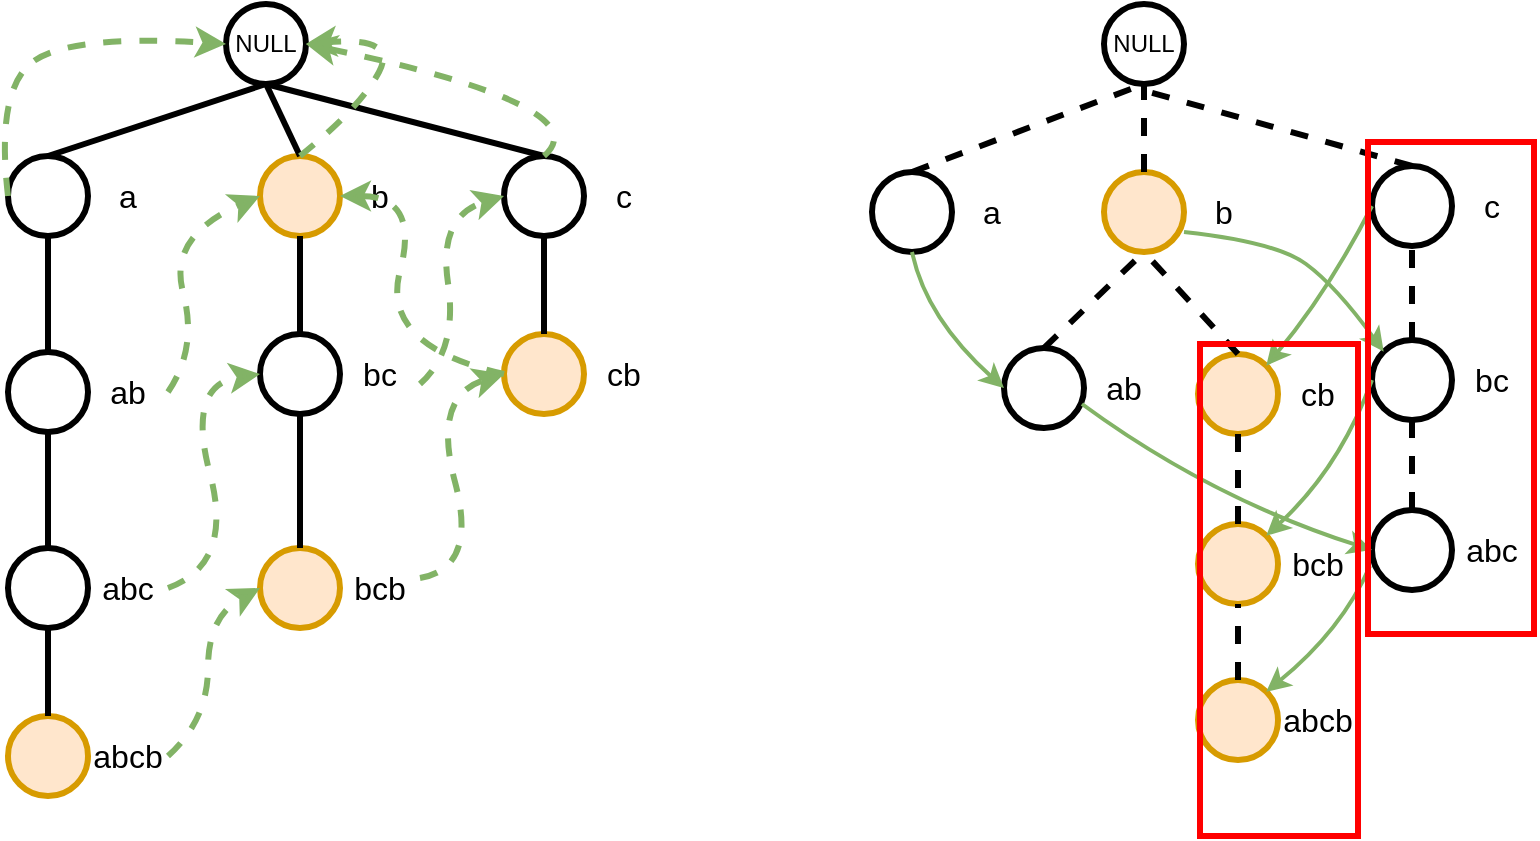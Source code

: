 <mxfile version="13.1.3">
    <diagram id="0HZMSMjvbZc7APweEVPM" name="Page-1">
        <mxGraphModel dx="847" dy="635" grid="0" gridSize="10" guides="1" tooltips="1" connect="1" arrows="1" fold="1" page="1" pageScale="1" pageWidth="1169" pageHeight="1654" math="1" shadow="0">
            <root>
                <mxCell id="0"/>
                <mxCell id="1" parent="0"/>
                <mxCell id="2" value="NULL" style="ellipse;whiteSpace=wrap;html=1;aspect=fixed;strokeWidth=3;" vertex="1" parent="1">
                    <mxGeometry x="209" y="53" width="40" height="40" as="geometry"/>
                </mxCell>
                <mxCell id="9" value="" style="group" vertex="1" connectable="0" parent="1">
                    <mxGeometry x="100" y="129" width="80" height="40" as="geometry"/>
                </mxCell>
                <mxCell id="5" value="" style="ellipse;whiteSpace=wrap;html=1;aspect=fixed;strokeWidth=3;fontSize=14;labelBackgroundColor=none;" vertex="1" parent="9">
                    <mxGeometry width="40" height="40" as="geometry"/>
                </mxCell>
                <mxCell id="8" value="a" style="text;html=1;strokeColor=none;fillColor=none;align=center;verticalAlign=middle;whiteSpace=wrap;rounded=0;fontSize=16;" vertex="1" parent="9">
                    <mxGeometry x="40" y="10" width="40" height="20" as="geometry"/>
                </mxCell>
                <mxCell id="10" value="" style="group" vertex="1" connectable="0" parent="1">
                    <mxGeometry x="100" y="227" width="80" height="40" as="geometry"/>
                </mxCell>
                <mxCell id="11" value="" style="ellipse;whiteSpace=wrap;html=1;aspect=fixed;strokeWidth=3;fontSize=14;" vertex="1" parent="10">
                    <mxGeometry width="40" height="40" as="geometry"/>
                </mxCell>
                <mxCell id="12" value="ab" style="text;html=1;strokeColor=none;fillColor=none;align=center;verticalAlign=middle;whiteSpace=wrap;rounded=0;fontSize=16;" vertex="1" parent="10">
                    <mxGeometry x="40" y="10" width="40" height="20" as="geometry"/>
                </mxCell>
                <mxCell id="13" value="" style="group" vertex="1" connectable="0" parent="1">
                    <mxGeometry x="100" y="325" width="80" height="40" as="geometry"/>
                </mxCell>
                <mxCell id="14" value="" style="ellipse;whiteSpace=wrap;html=1;aspect=fixed;strokeWidth=3;fontSize=14;" vertex="1" parent="13">
                    <mxGeometry width="40" height="40" as="geometry"/>
                </mxCell>
                <mxCell id="15" value="&lt;font style=&quot;font-size: 16px&quot;&gt;abc&lt;br&gt;&lt;/font&gt;" style="text;html=1;strokeColor=none;fillColor=none;align=center;verticalAlign=middle;whiteSpace=wrap;rounded=0;fontSize=14;" vertex="1" parent="13">
                    <mxGeometry x="40" y="10" width="40" height="20" as="geometry"/>
                </mxCell>
                <mxCell id="19" value="" style="group" vertex="1" connectable="0" parent="1">
                    <mxGeometry x="100" y="409" width="80" height="40" as="geometry"/>
                </mxCell>
                <mxCell id="20" value="" style="ellipse;whiteSpace=wrap;html=1;aspect=fixed;strokeWidth=3;fontSize=14;fillColor=#ffe6cc;strokeColor=#d79b00;" vertex="1" parent="19">
                    <mxGeometry width="40" height="40" as="geometry"/>
                </mxCell>
                <mxCell id="21" value="&lt;font style=&quot;font-size: 16px&quot;&gt;abcb&lt;br&gt;&lt;/font&gt;" style="text;html=1;strokeColor=none;fillColor=none;align=center;verticalAlign=middle;whiteSpace=wrap;rounded=0;fontSize=14;" vertex="1" parent="19">
                    <mxGeometry x="40" y="10" width="40" height="20" as="geometry"/>
                </mxCell>
                <mxCell id="22" value="" style="group" vertex="1" connectable="0" parent="1">
                    <mxGeometry x="226" y="129" width="80" height="40" as="geometry"/>
                </mxCell>
                <mxCell id="23" value="" style="ellipse;whiteSpace=wrap;html=1;aspect=fixed;strokeWidth=3;fontSize=14;fillColor=#ffe6cc;strokeColor=#d79b00;" vertex="1" parent="22">
                    <mxGeometry width="40" height="40" as="geometry"/>
                </mxCell>
                <mxCell id="24" value="&lt;font style=&quot;font-size: 16px&quot;&gt;b&lt;br&gt;&lt;/font&gt;" style="text;html=1;strokeColor=none;fillColor=none;align=center;verticalAlign=middle;whiteSpace=wrap;rounded=0;fontSize=14;" vertex="1" parent="22">
                    <mxGeometry x="40" y="10" width="40" height="20" as="geometry"/>
                </mxCell>
                <mxCell id="25" value="" style="group" vertex="1" connectable="0" parent="1">
                    <mxGeometry x="226" y="218" width="80" height="40" as="geometry"/>
                </mxCell>
                <mxCell id="26" value="" style="ellipse;whiteSpace=wrap;html=1;aspect=fixed;strokeWidth=3;fontSize=14;" vertex="1" parent="25">
                    <mxGeometry width="40" height="40" as="geometry"/>
                </mxCell>
                <mxCell id="27" value="&lt;font style=&quot;font-size: 16px&quot;&gt;bc&lt;br&gt;&lt;/font&gt;" style="text;html=1;strokeColor=none;fillColor=none;align=center;verticalAlign=middle;whiteSpace=wrap;rounded=0;fontSize=14;" vertex="1" parent="25">
                    <mxGeometry x="40" y="10" width="40" height="20" as="geometry"/>
                </mxCell>
                <mxCell id="31" value="" style="group" vertex="1" connectable="0" parent="1">
                    <mxGeometry x="226" y="325" width="80" height="40" as="geometry"/>
                </mxCell>
                <mxCell id="32" value="" style="ellipse;whiteSpace=wrap;html=1;aspect=fixed;strokeWidth=3;fontSize=14;fillColor=#ffe6cc;strokeColor=#d79b00;" vertex="1" parent="31">
                    <mxGeometry width="40" height="40" as="geometry"/>
                </mxCell>
                <mxCell id="33" value="&lt;font style=&quot;font-size: 16px&quot;&gt;bcb&lt;br&gt;&lt;/font&gt;" style="text;html=1;strokeColor=none;fillColor=none;align=center;verticalAlign=middle;whiteSpace=wrap;rounded=0;fontSize=14;" vertex="1" parent="31">
                    <mxGeometry x="40" y="10" width="40" height="20" as="geometry"/>
                </mxCell>
                <mxCell id="35" value="" style="group" vertex="1" connectable="0" parent="1">
                    <mxGeometry x="348" y="129" width="80" height="40" as="geometry"/>
                </mxCell>
                <mxCell id="36" value="" style="ellipse;whiteSpace=wrap;html=1;aspect=fixed;strokeWidth=3;fontSize=14;" vertex="1" parent="35">
                    <mxGeometry width="40" height="40" as="geometry"/>
                </mxCell>
                <mxCell id="37" value="&lt;font style=&quot;font-size: 16px&quot;&gt;c&lt;br&gt;&lt;/font&gt;" style="text;html=1;strokeColor=none;fillColor=none;align=center;verticalAlign=middle;whiteSpace=wrap;rounded=0;fontSize=14;" vertex="1" parent="35">
                    <mxGeometry x="40" y="10" width="40" height="20" as="geometry"/>
                </mxCell>
                <mxCell id="38" value="" style="group" vertex="1" connectable="0" parent="1">
                    <mxGeometry x="348" y="218" width="80" height="40" as="geometry"/>
                </mxCell>
                <mxCell id="39" value="" style="ellipse;whiteSpace=wrap;html=1;aspect=fixed;strokeWidth=3;fontSize=14;fillColor=#ffe6cc;strokeColor=#d79b00;" vertex="1" parent="38">
                    <mxGeometry width="40" height="40" as="geometry"/>
                </mxCell>
                <mxCell id="40" value="&lt;font style=&quot;font-size: 16px&quot;&gt;cb&lt;br&gt;&lt;/font&gt;" style="text;html=1;strokeColor=none;fillColor=none;align=center;verticalAlign=middle;whiteSpace=wrap;rounded=0;fontSize=14;" vertex="1" parent="38">
                    <mxGeometry x="40" y="10" width="40" height="20" as="geometry"/>
                </mxCell>
                <mxCell id="41" value="" style="endArrow=none;html=1;fontSize=16;exitX=0.5;exitY=1;exitDx=0;exitDy=0;entryX=0.5;entryY=0;entryDx=0;entryDy=0;strokeWidth=3;" edge="1" parent="1" source="5" target="11">
                    <mxGeometry width="50" height="50" relative="1" as="geometry">
                        <mxPoint x="413" y="325" as="sourcePoint"/>
                        <mxPoint x="463" y="275" as="targetPoint"/>
                    </mxGeometry>
                </mxCell>
                <mxCell id="42" value="" style="endArrow=none;html=1;fontSize=16;exitX=0.5;exitY=1;exitDx=0;exitDy=0;strokeWidth=3;" edge="1" parent="1" source="11" target="14">
                    <mxGeometry width="50" height="50" relative="1" as="geometry">
                        <mxPoint x="130" y="179" as="sourcePoint"/>
                        <mxPoint x="130" y="237" as="targetPoint"/>
                    </mxGeometry>
                </mxCell>
                <mxCell id="43" value="" style="endArrow=none;html=1;fontSize=16;exitX=0.5;exitY=1;exitDx=0;exitDy=0;entryX=0.5;entryY=0;entryDx=0;entryDy=0;strokeWidth=3;" edge="1" parent="1" source="14" target="20">
                    <mxGeometry width="50" height="50" relative="1" as="geometry">
                        <mxPoint x="140" y="189" as="sourcePoint"/>
                        <mxPoint x="140" y="247" as="targetPoint"/>
                    </mxGeometry>
                </mxCell>
                <mxCell id="44" value="" style="endArrow=none;html=1;fontSize=16;strokeWidth=3;" edge="1" parent="1" source="23" target="26">
                    <mxGeometry width="50" height="50" relative="1" as="geometry">
                        <mxPoint x="249" y="172" as="sourcePoint"/>
                        <mxPoint x="150" y="257" as="targetPoint"/>
                    </mxGeometry>
                </mxCell>
                <mxCell id="45" value="" style="endArrow=none;html=1;fontSize=16;entryX=0.5;entryY=0;entryDx=0;entryDy=0;strokeWidth=3;exitX=0.5;exitY=1;exitDx=0;exitDy=0;" edge="1" parent="1" source="26" target="32">
                    <mxGeometry width="50" height="50" relative="1" as="geometry">
                        <mxPoint x="266" y="274" as="sourcePoint"/>
                        <mxPoint x="160" y="267" as="targetPoint"/>
                    </mxGeometry>
                </mxCell>
                <mxCell id="47" value="" style="endArrow=none;html=1;fontSize=16;exitX=0.5;exitY=1;exitDx=0;exitDy=0;strokeWidth=3;" edge="1" parent="1" source="36" target="39">
                    <mxGeometry width="50" height="50" relative="1" as="geometry">
                        <mxPoint x="170" y="219" as="sourcePoint"/>
                        <mxPoint x="170" y="277" as="targetPoint"/>
                    </mxGeometry>
                </mxCell>
                <mxCell id="48" value="" style="endArrow=none;html=1;fontSize=16;exitX=0.5;exitY=0;exitDx=0;exitDy=0;entryX=0.5;entryY=1;entryDx=0;entryDy=0;strokeWidth=3;" edge="1" parent="1" source="5" target="2">
                    <mxGeometry width="50" height="50" relative="1" as="geometry">
                        <mxPoint x="180" y="229" as="sourcePoint"/>
                        <mxPoint x="180" y="287" as="targetPoint"/>
                    </mxGeometry>
                </mxCell>
                <mxCell id="49" value="" style="endArrow=none;html=1;fontSize=16;exitX=0.5;exitY=1;exitDx=0;exitDy=0;entryX=0.5;entryY=0;entryDx=0;entryDy=0;strokeWidth=3;" edge="1" parent="1" source="2" target="23">
                    <mxGeometry width="50" height="50" relative="1" as="geometry">
                        <mxPoint x="190" y="239" as="sourcePoint"/>
                        <mxPoint x="190" y="297" as="targetPoint"/>
                    </mxGeometry>
                </mxCell>
                <mxCell id="50" value="" style="endArrow=none;html=1;fontSize=16;exitX=0.5;exitY=1;exitDx=0;exitDy=0;entryX=0.5;entryY=0;entryDx=0;entryDy=0;strokeWidth=3;" edge="1" parent="1" source="2" target="36">
                    <mxGeometry width="50" height="50" relative="1" as="geometry">
                        <mxPoint x="200" y="249" as="sourcePoint"/>
                        <mxPoint x="200" y="307" as="targetPoint"/>
                    </mxGeometry>
                </mxCell>
                <mxCell id="53" value="" style="curved=1;endArrow=classic;html=1;strokeWidth=3;fontSize=16;exitX=1;exitY=0.5;exitDx=0;exitDy=0;entryX=0;entryY=0.5;entryDx=0;entryDy=0;fillColor=#d5e8d4;strokeColor=#82b366;dashed=1;" edge="1" parent="1" source="21" target="32">
                    <mxGeometry width="50" height="50" relative="1" as="geometry">
                        <mxPoint x="413" y="325" as="sourcePoint"/>
                        <mxPoint x="463" y="275" as="targetPoint"/>
                        <Array as="points">
                            <mxPoint x="200" y="411"/>
                            <mxPoint x="200" y="359"/>
                        </Array>
                    </mxGeometry>
                </mxCell>
                <mxCell id="54" value="" style="curved=1;endArrow=classic;html=1;strokeWidth=3;fontSize=16;exitX=1;exitY=0.25;exitDx=0;exitDy=0;entryX=0;entryY=0.5;entryDx=0;entryDy=0;fillColor=#d5e8d4;strokeColor=#82b366;dashed=1;" edge="1" parent="1" source="33" target="39">
                    <mxGeometry width="50" height="50" relative="1" as="geometry">
                        <mxPoint x="190" y="439" as="sourcePoint"/>
                        <mxPoint x="256" y="375" as="targetPoint"/>
                        <Array as="points">
                            <mxPoint x="335" y="335"/>
                            <mxPoint x="312" y="249"/>
                        </Array>
                    </mxGeometry>
                </mxCell>
                <mxCell id="55" value="" style="curved=1;endArrow=classic;html=1;strokeWidth=3;fontSize=16;exitX=0;exitY=0.5;exitDx=0;exitDy=0;fillColor=#d5e8d4;strokeColor=#82b366;dashed=1;entryX=0;entryY=0.5;entryDx=0;entryDy=0;" edge="1" parent="1" source="39" target="24">
                    <mxGeometry width="50" height="50" relative="1" as="geometry">
                        <mxPoint x="200" y="449" as="sourcePoint"/>
                        <mxPoint x="578" y="470" as="targetPoint"/>
                        <Array as="points">
                            <mxPoint x="286" y="224"/>
                            <mxPoint x="306" y="149"/>
                        </Array>
                    </mxGeometry>
                </mxCell>
                <mxCell id="56" value="" style="curved=1;endArrow=classic;html=1;strokeWidth=3;fontSize=16;exitX=1;exitY=0.5;exitDx=0;exitDy=0;fillColor=#d5e8d4;strokeColor=#82b366;dashed=1;entryX=0;entryY=0.5;entryDx=0;entryDy=0;" edge="1" parent="1" source="15" target="26">
                    <mxGeometry width="50" height="50" relative="1" as="geometry">
                        <mxPoint x="210" y="459" as="sourcePoint"/>
                        <mxPoint x="267" y="281" as="targetPoint"/>
                        <Array as="points">
                            <mxPoint x="213" y="333"/>
                            <mxPoint x="189" y="243"/>
                        </Array>
                    </mxGeometry>
                </mxCell>
                <mxCell id="57" value="" style="curved=1;endArrow=classic;html=1;strokeWidth=3;fontSize=16;exitX=1;exitY=0.5;exitDx=0;exitDy=0;entryX=0;entryY=0.5;entryDx=0;entryDy=0;fillColor=#d5e8d4;strokeColor=#82b366;dashed=1;" edge="1" parent="1" source="12" target="23">
                    <mxGeometry width="50" height="50" relative="1" as="geometry">
                        <mxPoint x="220" y="469" as="sourcePoint"/>
                        <mxPoint x="286" y="405" as="targetPoint"/>
                        <Array as="points">
                            <mxPoint x="195" y="225"/>
                            <mxPoint x="180" y="169"/>
                        </Array>
                    </mxGeometry>
                </mxCell>
                <mxCell id="58" value="" style="curved=1;endArrow=classic;html=1;strokeWidth=3;fontSize=16;exitX=1;exitY=0.75;exitDx=0;exitDy=0;entryX=0;entryY=0.5;entryDx=0;entryDy=0;fillColor=#d5e8d4;strokeColor=#82b366;dashed=1;" edge="1" parent="1" source="27" target="36">
                    <mxGeometry width="50" height="50" relative="1" as="geometry">
                        <mxPoint x="230" y="479" as="sourcePoint"/>
                        <mxPoint x="296" y="415" as="targetPoint"/>
                        <Array as="points">
                            <mxPoint x="325" y="226"/>
                            <mxPoint x="315" y="159"/>
                        </Array>
                    </mxGeometry>
                </mxCell>
                <mxCell id="60" value="NULL" style="ellipse;whiteSpace=wrap;html=1;aspect=fixed;strokeWidth=3;" vertex="1" parent="1">
                    <mxGeometry x="648" y="53" width="40" height="40" as="geometry"/>
                </mxCell>
                <mxCell id="61" value="" style="group" vertex="1" connectable="0" parent="1">
                    <mxGeometry x="532" y="137" width="80" height="40" as="geometry"/>
                </mxCell>
                <mxCell id="62" value="" style="ellipse;whiteSpace=wrap;html=1;aspect=fixed;strokeWidth=3;fontSize=14;" vertex="1" parent="61">
                    <mxGeometry width="40" height="40" as="geometry"/>
                </mxCell>
                <mxCell id="63" value="a" style="text;html=1;strokeColor=none;fillColor=none;align=center;verticalAlign=middle;whiteSpace=wrap;rounded=0;fontSize=16;" vertex="1" parent="61">
                    <mxGeometry x="40" y="10" width="40" height="20" as="geometry"/>
                </mxCell>
                <mxCell id="64" value="" style="group" vertex="1" connectable="0" parent="1">
                    <mxGeometry x="695" y="228" width="80" height="40" as="geometry"/>
                </mxCell>
                <mxCell id="65" value="" style="ellipse;whiteSpace=wrap;html=1;aspect=fixed;strokeWidth=3;fontSize=14;fillColor=#ffe6cc;strokeColor=#d79b00;" vertex="1" parent="64">
                    <mxGeometry width="40" height="40" as="geometry"/>
                </mxCell>
                <mxCell id="66" value="cb" style="text;html=1;strokeColor=none;fillColor=none;align=center;verticalAlign=middle;whiteSpace=wrap;rounded=0;fontSize=16;" vertex="1" parent="64">
                    <mxGeometry x="40" y="10" width="40" height="20" as="geometry"/>
                </mxCell>
                <mxCell id="67" value="" style="group" vertex="1" connectable="0" parent="1">
                    <mxGeometry x="695" y="313" width="80" height="40" as="geometry"/>
                </mxCell>
                <mxCell id="68" value="" style="ellipse;whiteSpace=wrap;html=1;aspect=fixed;strokeWidth=3;fontSize=14;fillColor=#ffe6cc;strokeColor=#d79b00;" vertex="1" parent="67">
                    <mxGeometry width="40" height="40" as="geometry"/>
                </mxCell>
                <mxCell id="69" value="bcb" style="text;html=1;strokeColor=none;fillColor=none;align=center;verticalAlign=middle;whiteSpace=wrap;rounded=0;fontSize=16;" vertex="1" parent="67">
                    <mxGeometry x="40" y="10" width="40" height="20" as="geometry"/>
                </mxCell>
                <mxCell id="70" value="" style="group" vertex="1" connectable="0" parent="1">
                    <mxGeometry x="695" y="391" width="80" height="40" as="geometry"/>
                </mxCell>
                <mxCell id="71" value="" style="ellipse;whiteSpace=wrap;html=1;aspect=fixed;strokeWidth=3;fontSize=14;fillColor=#ffe6cc;strokeColor=#d79b00;" vertex="1" parent="70">
                    <mxGeometry width="40" height="40" as="geometry"/>
                </mxCell>
                <mxCell id="72" value="abcb" style="text;html=1;strokeColor=none;fillColor=none;align=center;verticalAlign=middle;whiteSpace=wrap;rounded=0;fontSize=16;" vertex="1" parent="70">
                    <mxGeometry x="40" y="10" width="40" height="20" as="geometry"/>
                </mxCell>
                <mxCell id="73" value="" style="group" vertex="1" connectable="0" parent="1">
                    <mxGeometry x="648" y="137" width="80" height="40" as="geometry"/>
                </mxCell>
                <mxCell id="74" value="" style="ellipse;whiteSpace=wrap;html=1;aspect=fixed;strokeWidth=3;fontSize=14;fillColor=#ffe6cc;strokeColor=#d79b00;" vertex="1" parent="73">
                    <mxGeometry width="40" height="40" as="geometry"/>
                </mxCell>
                <mxCell id="75" value="b" style="text;html=1;strokeColor=none;fillColor=none;align=center;verticalAlign=middle;whiteSpace=wrap;rounded=0;fontSize=16;" vertex="1" parent="73">
                    <mxGeometry x="40" y="10" width="40" height="20" as="geometry"/>
                </mxCell>
                <mxCell id="76" value="" style="group" vertex="1" connectable="0" parent="1">
                    <mxGeometry x="598" y="225" width="80" height="40" as="geometry"/>
                </mxCell>
                <mxCell id="77" value="" style="ellipse;whiteSpace=wrap;html=1;aspect=fixed;strokeWidth=3;fontSize=14;" vertex="1" parent="76">
                    <mxGeometry width="40" height="40" as="geometry"/>
                </mxCell>
                <mxCell id="78" value="ab" style="text;html=1;strokeColor=none;fillColor=none;align=center;verticalAlign=middle;whiteSpace=wrap;rounded=0;fontSize=16;" vertex="1" parent="76">
                    <mxGeometry x="40" y="10" width="40" height="20" as="geometry"/>
                </mxCell>
                <mxCell id="79" value="" style="group" vertex="1" connectable="0" parent="1">
                    <mxGeometry x="782" y="306" width="80" height="40" as="geometry"/>
                </mxCell>
                <mxCell id="80" value="" style="ellipse;whiteSpace=wrap;html=1;aspect=fixed;strokeWidth=3;fontSize=14;" vertex="1" parent="79">
                    <mxGeometry width="40" height="40" as="geometry"/>
                </mxCell>
                <mxCell id="81" value="abc" style="text;html=1;strokeColor=none;fillColor=none;align=center;verticalAlign=middle;whiteSpace=wrap;rounded=0;fontSize=16;" vertex="1" parent="79">
                    <mxGeometry x="40" y="10" width="40" height="20" as="geometry"/>
                </mxCell>
                <mxCell id="85" value="" style="group" vertex="1" connectable="0" parent="1">
                    <mxGeometry x="782" y="221" width="80" height="40" as="geometry"/>
                </mxCell>
                <mxCell id="86" value="" style="ellipse;whiteSpace=wrap;html=1;aspect=fixed;strokeWidth=3;fontSize=14;" vertex="1" parent="85">
                    <mxGeometry width="40" height="40" as="geometry"/>
                </mxCell>
                <mxCell id="87" value="bc" style="text;html=1;strokeColor=none;fillColor=none;align=center;verticalAlign=middle;whiteSpace=wrap;rounded=0;fontSize=16;" vertex="1" parent="85">
                    <mxGeometry x="40" y="10" width="40" height="20" as="geometry"/>
                </mxCell>
                <mxCell id="88" value="" style="curved=1;endArrow=classic;html=1;strokeWidth=3;fontSize=16;exitX=0;exitY=0.5;exitDx=0;exitDy=0;entryX=0;entryY=0.5;entryDx=0;entryDy=0;fillColor=#d5e8d4;strokeColor=#82b366;dashed=1;" edge="1" parent="1" source="5" target="2">
                    <mxGeometry width="50" height="50" relative="1" as="geometry">
                        <mxPoint x="190" y="257" as="sourcePoint"/>
                        <mxPoint x="236" y="159" as="targetPoint"/>
                        <Array as="points">
                            <mxPoint x="94" y="98"/>
                            <mxPoint x="128" y="68"/>
                        </Array>
                    </mxGeometry>
                </mxCell>
                <mxCell id="91" value="" style="curved=1;endArrow=classic;html=1;strokeWidth=3;fontSize=16;exitX=0.5;exitY=0;exitDx=0;exitDy=0;fillColor=#d5e8d4;strokeColor=#82b366;dashed=1;entryX=1;entryY=0.5;entryDx=0;entryDy=0;" edge="1" parent="1" source="23" target="2">
                    <mxGeometry width="50" height="50" relative="1" as="geometry">
                        <mxPoint x="110" y="159" as="sourcePoint"/>
                        <mxPoint x="252" y="69" as="targetPoint"/>
                        <Array as="points">
                            <mxPoint x="276" y="105"/>
                            <mxPoint x="295" y="69"/>
                        </Array>
                    </mxGeometry>
                </mxCell>
                <mxCell id="92" value="" style="curved=1;endArrow=classic;html=1;strokeWidth=3;fontSize=16;exitX=0.5;exitY=0;exitDx=0;exitDy=0;fillColor=#d5e8d4;strokeColor=#82b366;dashed=1;entryX=1;entryY=0.5;entryDx=0;entryDy=0;" edge="1" parent="1" source="36" target="2">
                    <mxGeometry width="50" height="50" relative="1" as="geometry">
                        <mxPoint x="120" y="169" as="sourcePoint"/>
                        <mxPoint x="397" y="54" as="targetPoint"/>
                        <Array as="points">
                            <mxPoint x="397" y="104"/>
                        </Array>
                    </mxGeometry>
                </mxCell>
                <mxCell id="96" value="" style="group" vertex="1" connectable="0" parent="1">
                    <mxGeometry x="782" y="134" width="80" height="40" as="geometry"/>
                </mxCell>
                <mxCell id="97" value="" style="ellipse;whiteSpace=wrap;html=1;aspect=fixed;strokeWidth=3;fontSize=14;" vertex="1" parent="96">
                    <mxGeometry width="40" height="40" as="geometry"/>
                </mxCell>
                <mxCell id="98" value="c" style="text;html=1;strokeColor=none;fillColor=none;align=center;verticalAlign=middle;whiteSpace=wrap;rounded=0;fontSize=16;" vertex="1" parent="96">
                    <mxGeometry x="40" y="10" width="40" height="20" as="geometry"/>
                </mxCell>
                <mxCell id="102" value="" style="endArrow=none;html=1;dashed=1;strokeWidth=3;fontSize=16;exitX=0.5;exitY=0;exitDx=0;exitDy=0;entryX=0.5;entryY=1;entryDx=0;entryDy=0;" edge="1" parent="1" source="62" target="60">
                    <mxGeometry width="50" height="50" relative="1" as="geometry">
                        <mxPoint x="636" y="352" as="sourcePoint"/>
                        <mxPoint x="686" y="302" as="targetPoint"/>
                    </mxGeometry>
                </mxCell>
                <mxCell id="103" value="" style="endArrow=none;html=1;dashed=1;strokeWidth=3;fontSize=16;entryX=0.5;entryY=1;entryDx=0;entryDy=0;" edge="1" parent="1" source="74" target="60">
                    <mxGeometry width="50" height="50" relative="1" as="geometry">
                        <mxPoint x="562" y="147" as="sourcePoint"/>
                        <mxPoint x="678" y="103" as="targetPoint"/>
                    </mxGeometry>
                </mxCell>
                <mxCell id="104" value="" style="endArrow=none;html=1;dashed=1;strokeWidth=3;fontSize=16;exitX=0.5;exitY=0;exitDx=0;exitDy=0;" edge="1" parent="1" source="97">
                    <mxGeometry width="50" height="50" relative="1" as="geometry">
                        <mxPoint x="572" y="157" as="sourcePoint"/>
                        <mxPoint x="667" y="96" as="targetPoint"/>
                    </mxGeometry>
                </mxCell>
                <mxCell id="105" value="" style="endArrow=none;html=1;dashed=1;strokeWidth=3;fontSize=16;exitX=0.5;exitY=0;exitDx=0;exitDy=0;entryX=0.5;entryY=1;entryDx=0;entryDy=0;" edge="1" parent="1" source="65" target="74">
                    <mxGeometry width="50" height="50" relative="1" as="geometry">
                        <mxPoint x="812" y="144" as="sourcePoint"/>
                        <mxPoint x="677" y="106" as="targetPoint"/>
                    </mxGeometry>
                </mxCell>
                <mxCell id="106" value="" style="endArrow=none;html=1;dashed=1;strokeWidth=3;fontSize=16;exitX=0.5;exitY=0;exitDx=0;exitDy=0;entryX=0.5;entryY=1;entryDx=0;entryDy=0;" edge="1" parent="1" source="77" target="74">
                    <mxGeometry width="50" height="50" relative="1" as="geometry">
                        <mxPoint x="822" y="154" as="sourcePoint"/>
                        <mxPoint x="670" y="185" as="targetPoint"/>
                    </mxGeometry>
                </mxCell>
                <mxCell id="107" value="" style="endArrow=none;html=1;dashed=1;strokeWidth=3;fontSize=16;entryX=0.5;entryY=1;entryDx=0;entryDy=0;" edge="1" parent="1" source="68" target="65">
                    <mxGeometry width="50" height="50" relative="1" as="geometry">
                        <mxPoint x="926" y="171" as="sourcePoint"/>
                        <mxPoint x="791" y="133" as="targetPoint"/>
                    </mxGeometry>
                </mxCell>
                <mxCell id="108" value="" style="endArrow=none;html=1;dashed=1;strokeWidth=3;fontSize=16;entryX=0.5;entryY=1;entryDx=0;entryDy=0;" edge="1" parent="1" source="71" target="68">
                    <mxGeometry width="50" height="50" relative="1" as="geometry">
                        <mxPoint x="863" y="396" as="sourcePoint"/>
                        <mxPoint x="728" y="358" as="targetPoint"/>
                    </mxGeometry>
                </mxCell>
                <mxCell id="111" value="" style="endArrow=none;html=1;dashed=1;strokeWidth=3;fontSize=16;exitX=0.5;exitY=0;exitDx=0;exitDy=0;entryX=0.5;entryY=1;entryDx=0;entryDy=0;" edge="1" parent="1" source="86" target="97">
                    <mxGeometry width="50" height="50" relative="1" as="geometry">
                        <mxPoint x="852" y="184" as="sourcePoint"/>
                        <mxPoint x="809" y="184" as="targetPoint"/>
                    </mxGeometry>
                </mxCell>
                <mxCell id="112" value="" style="endArrow=none;html=1;dashed=1;strokeWidth=3;fontSize=16;entryX=0.5;entryY=1;entryDx=0;entryDy=0;" edge="1" parent="1" source="80" target="86">
                    <mxGeometry width="50" height="50" relative="1" as="geometry">
                        <mxPoint x="862" y="194" as="sourcePoint"/>
                        <mxPoint x="727" y="156" as="targetPoint"/>
                    </mxGeometry>
                </mxCell>
                <mxCell id="114" value="" style="curved=1;endArrow=classic;html=1;strokeWidth=2;fontSize=16;exitX=0.5;exitY=1;exitDx=0;exitDy=0;entryX=0;entryY=0.5;entryDx=0;entryDy=0;fillColor=#d5e8d4;strokeColor=#82b366;" edge="1" parent="1" source="62" target="77">
                    <mxGeometry width="50" height="50" relative="1" as="geometry">
                        <mxPoint x="493" y="328" as="sourcePoint"/>
                        <mxPoint x="543" y="278" as="targetPoint"/>
                        <Array as="points">
                            <mxPoint x="559" y="210"/>
                        </Array>
                    </mxGeometry>
                </mxCell>
                <mxCell id="115" value="" style="curved=1;endArrow=classic;html=1;strokeWidth=2;fontSize=16;exitX=0.975;exitY=0.7;exitDx=0;exitDy=0;entryX=0;entryY=0.5;entryDx=0;entryDy=0;fillColor=#d5e8d4;strokeColor=#82b366;exitPerimeter=0;" edge="1" parent="1" source="77" target="80">
                    <mxGeometry width="50" height="50" relative="1" as="geometry">
                        <mxPoint x="562" y="187" as="sourcePoint"/>
                        <mxPoint x="608" y="255" as="targetPoint"/>
                        <Array as="points">
                            <mxPoint x="701" y="300"/>
                        </Array>
                    </mxGeometry>
                </mxCell>
                <mxCell id="116" value="" style="curved=1;endArrow=classic;html=1;strokeWidth=2;fontSize=16;exitX=0;exitY=1;exitDx=0;exitDy=0;entryX=0;entryY=0;entryDx=0;entryDy=0;fillColor=#d5e8d4;strokeColor=#82b366;" edge="1" parent="1" source="75" target="86">
                    <mxGeometry width="50" height="50" relative="1" as="geometry">
                        <mxPoint x="572" y="197" as="sourcePoint"/>
                        <mxPoint x="618" y="265" as="targetPoint"/>
                        <Array as="points">
                            <mxPoint x="734" y="172"/>
                            <mxPoint x="764" y="194"/>
                        </Array>
                    </mxGeometry>
                </mxCell>
                <mxCell id="117" value="" style="curved=1;endArrow=classic;html=1;strokeWidth=2;fontSize=16;exitX=0;exitY=0.5;exitDx=0;exitDy=0;entryX=1;entryY=0;entryDx=0;entryDy=0;fillColor=#d5e8d4;strokeColor=#82b366;" edge="1" parent="1" source="97" target="65">
                    <mxGeometry width="50" height="50" relative="1" as="geometry">
                        <mxPoint x="582" y="207" as="sourcePoint"/>
                        <mxPoint x="628" y="275" as="targetPoint"/>
                        <Array as="points">
                            <mxPoint x="760" y="197"/>
                        </Array>
                    </mxGeometry>
                </mxCell>
                <mxCell id="119" value="" style="curved=1;endArrow=classic;html=1;strokeWidth=2;fontSize=16;entryX=1;entryY=0;entryDx=0;entryDy=0;fillColor=#d5e8d4;strokeColor=#82b366;exitX=0;exitY=0.5;exitDx=0;exitDy=0;" edge="1" parent="1" source="86" target="68">
                    <mxGeometry width="50" height="50" relative="1" as="geometry">
                        <mxPoint x="602" y="227" as="sourcePoint"/>
                        <mxPoint x="648" y="295" as="targetPoint"/>
                        <Array as="points">
                            <mxPoint x="766" y="285"/>
                        </Array>
                    </mxGeometry>
                </mxCell>
                <mxCell id="120" value="" style="curved=1;endArrow=classic;html=1;strokeWidth=2;fontSize=16;exitX=-0.025;exitY=0.7;exitDx=0;exitDy=0;fillColor=#d5e8d4;strokeColor=#82b366;entryX=1;entryY=0;entryDx=0;entryDy=0;exitPerimeter=0;" edge="1" parent="1" source="80" target="71">
                    <mxGeometry width="50" height="50" relative="1" as="geometry">
                        <mxPoint x="792" y="251" as="sourcePoint"/>
                        <mxPoint x="729" y="392" as="targetPoint"/>
                        <Array as="points">
                            <mxPoint x="767" y="366"/>
                        </Array>
                    </mxGeometry>
                </mxCell>
                <mxCell id="121" value="" style="rounded=0;whiteSpace=wrap;html=1;labelBackgroundColor=none;strokeWidth=3;fontSize=16;gradientColor=#ffffff;fillColor=none;strokeColor=#FF0000;" vertex="1" parent="1">
                    <mxGeometry x="780" y="122" width="83" height="246" as="geometry"/>
                </mxCell>
                <mxCell id="122" value="" style="rounded=0;whiteSpace=wrap;html=1;labelBackgroundColor=none;strokeWidth=3;fontSize=16;gradientColor=#ffffff;fillColor=none;strokeColor=#FF0000;" vertex="1" parent="1">
                    <mxGeometry x="696" y="223" width="79" height="246" as="geometry"/>
                </mxCell>
            </root>
        </mxGraphModel>
    </diagram>
</mxfile>